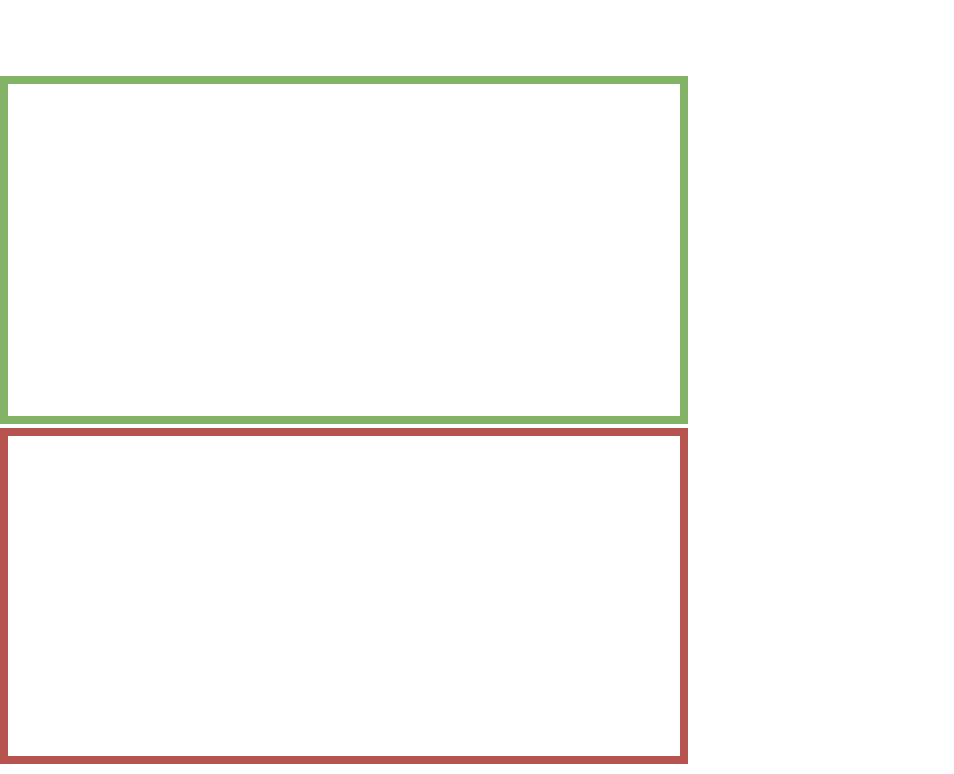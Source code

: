 <mxfile version="20.4.1" type="github">
  <diagram id="BWvjsEKFoyQ4_GxHlcwb" name="第 1 页">
    <mxGraphModel dx="1582" dy="1607" grid="1" gridSize="10" guides="1" tooltips="1" connect="1" arrows="1" fold="1" page="1" pageScale="1" pageWidth="827" pageHeight="1169" math="0" shadow="0">
      <root>
        <mxCell id="0" />
        <mxCell id="1" parent="0" />
        <mxCell id="gwQ0a3mAaTZzaw8QQIWU-4" value="" style="shape=image;imageAspect=0;aspect=fixed;verticalLabelPosition=bottom;verticalAlign=top;fillStyle=auto;fillColor=default;image=https://fastly.jsdelivr.net/gh/5huanghuai/Image@main/image/1667203005118stacked-DeepONet.png;" vertex="1" parent="1">
          <mxGeometry x="-110" y="-90" width="474" height="386" as="geometry" />
        </mxCell>
        <mxCell id="gwQ0a3mAaTZzaw8QQIWU-5" value="" style="rounded=0;whiteSpace=wrap;html=1;fillStyle=auto;fillColor=none;strokeWidth=4;strokeColor=#82b366;" vertex="1" parent="1">
          <mxGeometry x="-110" y="-50" width="340" height="170" as="geometry" />
        </mxCell>
        <mxCell id="gwQ0a3mAaTZzaw8QQIWU-6" value="" style="rounded=0;whiteSpace=wrap;html=1;fillStyle=auto;fillColor=none;strokeWidth=4;strokeColor=#b85450;" vertex="1" parent="1">
          <mxGeometry x="-110" y="126" width="340" height="164" as="geometry" />
        </mxCell>
      </root>
    </mxGraphModel>
  </diagram>
</mxfile>
